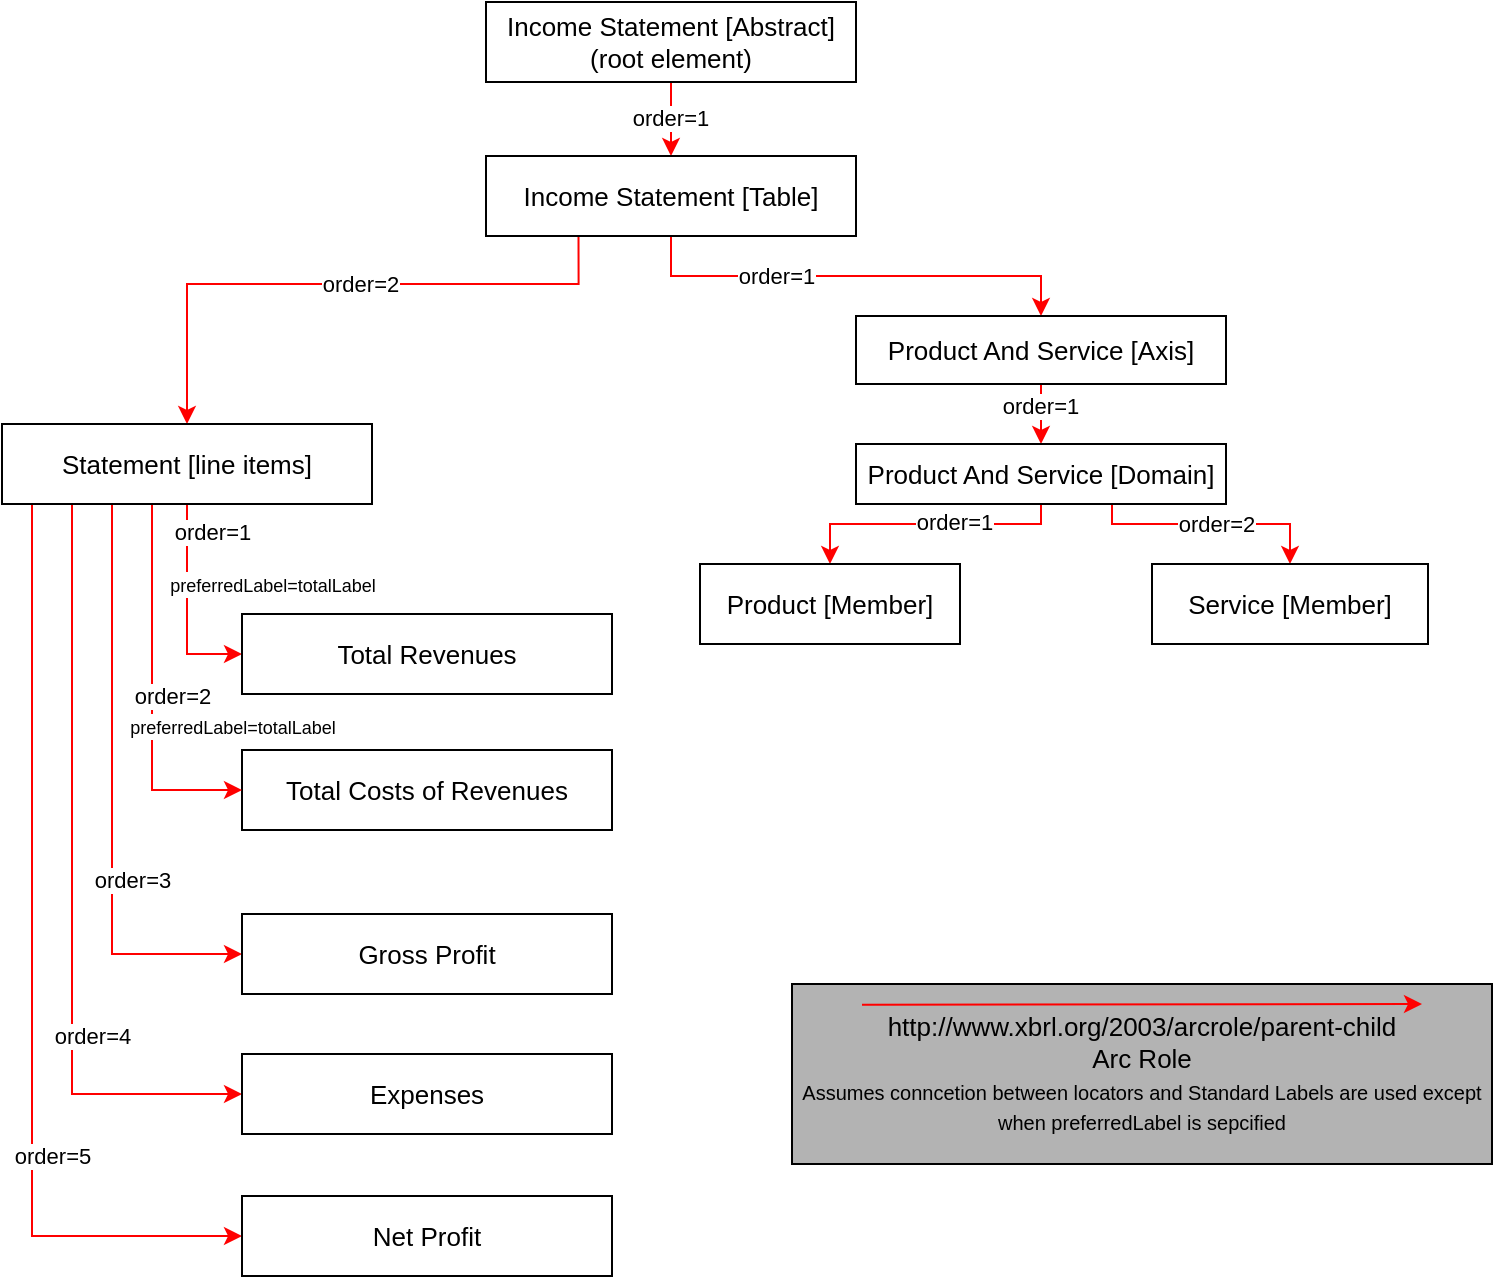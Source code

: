 <mxfile version="14.6.13" type="device"><diagram name="Page-1" id="b5b7bab2-c9e2-2cf4-8b2a-24fd1a2a6d21"><mxGraphModel dx="790" dy="534" grid="1" gridSize="10" guides="1" tooltips="1" connect="1" arrows="1" fold="1" page="1" pageScale="1" pageWidth="827" pageHeight="1169" background="#ffffff" math="0" shadow="0"><root><mxCell id="0"/><mxCell id="1" parent="0"/><mxCell id="W2qB_OJ0v1xdvu_TvLOa-52" value="" style="edgeStyle=orthogonalEdgeStyle;rounded=0;orthogonalLoop=1;jettySize=auto;html=1;fontSize=13;fontColor=#000000;strokeColor=#FF0000;jumpSize=6;" parent="1" source="W2qB_OJ0v1xdvu_TvLOa-49" target="W2qB_OJ0v1xdvu_TvLOa-51" edge="1"><mxGeometry relative="1" as="geometry"><mxPoint x="460" y="86" as="targetPoint"/><Array as="points"/></mxGeometry></mxCell><mxCell id="1tKKGEF6ZfUEtMRaNh8u-3" value="order=1" style="edgeLabel;html=1;align=center;verticalAlign=middle;resizable=0;points=[];" vertex="1" connectable="0" parent="W2qB_OJ0v1xdvu_TvLOa-52"><mxGeometry x="-0.169" y="-1" relative="1" as="geometry"><mxPoint as="offset"/></mxGeometry></mxCell><mxCell id="W2qB_OJ0v1xdvu_TvLOa-49" value="Income Statement [Abstract]&lt;br&gt;(root element)" style="rounded=0;whiteSpace=wrap;html=1;labelBackgroundColor=none;fontSize=13;" parent="1" vertex="1"><mxGeometry x="307" y="29" width="185" height="40" as="geometry"/></mxCell><mxCell id="W2qB_OJ0v1xdvu_TvLOa-64" style="edgeStyle=orthogonalEdgeStyle;rounded=0;orthogonalLoop=1;jettySize=auto;html=1;exitX=0.5;exitY=1;exitDx=0;exitDy=0;fontSize=13;fontColor=#000000;strokeColor=#FF0000;jumpSize=6;" parent="1" source="W2qB_OJ0v1xdvu_TvLOa-51" target="W2qB_OJ0v1xdvu_TvLOa-53" edge="1"><mxGeometry relative="1" as="geometry"/></mxCell><mxCell id="1tKKGEF6ZfUEtMRaNh8u-2" value="order=1" style="edgeLabel;html=1;align=center;verticalAlign=middle;resizable=0;points=[];" vertex="1" connectable="0" parent="W2qB_OJ0v1xdvu_TvLOa-64"><mxGeometry x="-0.362" relative="1" as="geometry"><mxPoint as="offset"/></mxGeometry></mxCell><mxCell id="W2qB_OJ0v1xdvu_TvLOa-67" style="edgeStyle=orthogonalEdgeStyle;rounded=0;orthogonalLoop=1;jettySize=auto;html=1;entryX=0.5;entryY=0;entryDx=0;entryDy=0;fontSize=13;fontColor=#000000;exitX=0.25;exitY=1;exitDx=0;exitDy=0;strokeColor=#FF0000;jumpSize=6;" parent="1" source="W2qB_OJ0v1xdvu_TvLOa-51" target="W2qB_OJ0v1xdvu_TvLOa-58" edge="1"><mxGeometry relative="1" as="geometry"><mxPoint x="360" y="186" as="sourcePoint"/><Array as="points"><mxPoint x="353" y="170"/><mxPoint x="158" y="170"/></Array></mxGeometry></mxCell><mxCell id="1tKKGEF6ZfUEtMRaNh8u-4" value="order=2" style="edgeLabel;html=1;align=center;verticalAlign=middle;resizable=0;points=[];" vertex="1" connectable="0" parent="W2qB_OJ0v1xdvu_TvLOa-67"><mxGeometry x="-0.075" relative="1" as="geometry"><mxPoint as="offset"/></mxGeometry></mxCell><mxCell id="W2qB_OJ0v1xdvu_TvLOa-51" value="Income Statement [Table]" style="rounded=0;whiteSpace=wrap;html=1;labelBackgroundColor=none;fontSize=13;" parent="1" vertex="1"><mxGeometry x="307" y="106" width="185" height="40" as="geometry"/></mxCell><mxCell id="W2qB_OJ0v1xdvu_TvLOa-81" style="edgeStyle=orthogonalEdgeStyle;rounded=0;orthogonalLoop=1;jettySize=auto;html=1;entryX=0.5;entryY=0;entryDx=0;entryDy=0;fontSize=13;fontColor=#000000;strokeColor=#FF0000;jumpSize=6;" parent="1" source="W2qB_OJ0v1xdvu_TvLOa-53" target="W2qB_OJ0v1xdvu_TvLOa-55" edge="1"><mxGeometry relative="1" as="geometry"><Array as="points"><mxPoint x="584" y="230"/><mxPoint x="585" y="240"/></Array></mxGeometry></mxCell><mxCell id="1tKKGEF6ZfUEtMRaNh8u-10" value="order=1" style="edgeLabel;html=1;align=center;verticalAlign=middle;resizable=0;points=[];" vertex="1" connectable="0" parent="W2qB_OJ0v1xdvu_TvLOa-81"><mxGeometry x="-0.284" y="-1" relative="1" as="geometry"><mxPoint as="offset"/></mxGeometry></mxCell><mxCell id="W2qB_OJ0v1xdvu_TvLOa-53" value="Product And Service [Axis]" style="rounded=0;whiteSpace=wrap;html=1;labelBackgroundColor=none;fontSize=13;" parent="1" vertex="1"><mxGeometry x="492" y="186" width="185" height="34" as="geometry"/></mxCell><mxCell id="W2qB_OJ0v1xdvu_TvLOa-54" value="Total Costs of Revenues" style="rounded=0;whiteSpace=wrap;html=1;labelBackgroundColor=none;fontSize=13;" parent="1" vertex="1"><mxGeometry x="185" y="403" width="185" height="40" as="geometry"/></mxCell><mxCell id="W2qB_OJ0v1xdvu_TvLOa-65" style="edgeStyle=orthogonalEdgeStyle;rounded=0;orthogonalLoop=1;jettySize=auto;html=1;exitX=0.5;exitY=1;exitDx=0;exitDy=0;fontSize=13;fontColor=#000000;entryX=0.5;entryY=0;entryDx=0;entryDy=0;strokeColor=#FF0000;jumpSize=6;" parent="1" target="W2qB_OJ0v1xdvu_TvLOa-57" edge="1"><mxGeometry relative="1" as="geometry"><mxPoint x="479" y="300" as="targetPoint"/><Array as="points"><mxPoint x="584" y="290"/><mxPoint x="479" y="290"/></Array><mxPoint x="584.5" y="270" as="sourcePoint"/></mxGeometry></mxCell><mxCell id="1tKKGEF6ZfUEtMRaNh8u-12" value="order=1" style="edgeLabel;html=1;align=center;verticalAlign=middle;resizable=0;points=[];" vertex="1" connectable="0" parent="W2qB_OJ0v1xdvu_TvLOa-65"><mxGeometry x="-0.328" y="1" relative="1" as="geometry"><mxPoint x="-15" y="-2" as="offset"/></mxGeometry></mxCell><mxCell id="W2qB_OJ0v1xdvu_TvLOa-75" style="edgeStyle=orthogonalEdgeStyle;rounded=0;orthogonalLoop=1;jettySize=auto;html=1;entryX=0.5;entryY=0;entryDx=0;entryDy=0;fontSize=13;fontColor=#000000;strokeColor=#FF0000;jumpSize=6;" parent="1" source="W2qB_OJ0v1xdvu_TvLOa-55" target="W2qB_OJ0v1xdvu_TvLOa-56" edge="1"><mxGeometry relative="1" as="geometry"><Array as="points"><mxPoint x="620" y="290"/><mxPoint x="709" y="290"/></Array></mxGeometry></mxCell><mxCell id="1tKKGEF6ZfUEtMRaNh8u-11" value="order=2" style="edgeLabel;html=1;align=center;verticalAlign=middle;resizable=0;points=[];" vertex="1" connectable="0" parent="W2qB_OJ0v1xdvu_TvLOa-75"><mxGeometry x="0.04" relative="1" as="geometry"><mxPoint as="offset"/></mxGeometry></mxCell><mxCell id="W2qB_OJ0v1xdvu_TvLOa-55" value="Product And Service [Domain]" style="rounded=0;whiteSpace=wrap;html=1;labelBackgroundColor=none;fontSize=13;" parent="1" vertex="1"><mxGeometry x="492" y="250" width="185" height="30" as="geometry"/></mxCell><mxCell id="W2qB_OJ0v1xdvu_TvLOa-56" value="Service [Member]" style="rounded=0;whiteSpace=wrap;html=1;labelBackgroundColor=none;fontSize=13;" parent="1" vertex="1"><mxGeometry x="640" y="310" width="138" height="40" as="geometry"/></mxCell><mxCell id="W2qB_OJ0v1xdvu_TvLOa-57" value="Product [Member]" style="rounded=0;whiteSpace=wrap;html=1;labelBackgroundColor=none;fontSize=13;" parent="1" vertex="1"><mxGeometry x="414" y="310" width="130" height="40" as="geometry"/></mxCell><mxCell id="W2qB_OJ0v1xdvu_TvLOa-68" style="edgeStyle=orthogonalEdgeStyle;rounded=0;orthogonalLoop=1;jettySize=auto;html=1;entryX=0;entryY=0.5;entryDx=0;entryDy=0;fontSize=13;fontColor=#000000;strokeColor=#FF0000;jumpSize=6;" parent="1" source="W2qB_OJ0v1xdvu_TvLOa-58" target="W2qB_OJ0v1xdvu_TvLOa-60" edge="1"><mxGeometry relative="1" as="geometry"/></mxCell><mxCell id="1tKKGEF6ZfUEtMRaNh8u-5" value="order=1" style="edgeLabel;html=1;align=center;verticalAlign=middle;resizable=0;points=[];" vertex="1" connectable="0" parent="W2qB_OJ0v1xdvu_TvLOa-68"><mxGeometry x="-0.73" y="-1" relative="1" as="geometry"><mxPoint x="13" as="offset"/></mxGeometry></mxCell><mxCell id="1tKKGEF6ZfUEtMRaNh8u-17" value="&lt;font style=&quot;font-size: 9px&quot;&gt;preferredLabel=totalLabel&lt;/font&gt;" style="edgeLabel;html=1;align=center;verticalAlign=middle;resizable=0;points=[];" vertex="1" connectable="0" parent="W2qB_OJ0v1xdvu_TvLOa-68"><mxGeometry x="-0.028" relative="1" as="geometry"><mxPoint x="42" y="-10" as="offset"/></mxGeometry></mxCell><mxCell id="W2qB_OJ0v1xdvu_TvLOa-72" style="edgeStyle=orthogonalEdgeStyle;rounded=0;orthogonalLoop=1;jettySize=auto;html=1;entryX=0;entryY=0.5;entryDx=0;entryDy=0;fontSize=13;fontColor=#000000;strokeColor=#FF0000;jumpSize=6;" parent="1" source="W2qB_OJ0v1xdvu_TvLOa-58" target="W2qB_OJ0v1xdvu_TvLOa-59" edge="1"><mxGeometry relative="1" as="geometry"><Array as="points"><mxPoint x="120" y="505"/></Array></mxGeometry></mxCell><mxCell id="1tKKGEF6ZfUEtMRaNh8u-7" value="order=3" style="edgeLabel;html=1;align=center;verticalAlign=middle;resizable=0;points=[];" vertex="1" connectable="0" parent="W2qB_OJ0v1xdvu_TvLOa-72"><mxGeometry x="0.298" relative="1" as="geometry"><mxPoint x="10" as="offset"/></mxGeometry></mxCell><mxCell id="W2qB_OJ0v1xdvu_TvLOa-76" style="edgeStyle=orthogonalEdgeStyle;rounded=0;orthogonalLoop=1;jettySize=auto;html=1;entryX=0;entryY=0.5;entryDx=0;entryDy=0;fontSize=13;fontColor=#000000;strokeColor=#FF0000;jumpSize=6;" parent="1" source="W2qB_OJ0v1xdvu_TvLOa-58" target="W2qB_OJ0v1xdvu_TvLOa-54" edge="1"><mxGeometry relative="1" as="geometry"><Array as="points"><mxPoint x="140" y="423"/></Array></mxGeometry></mxCell><mxCell id="1tKKGEF6ZfUEtMRaNh8u-6" value="order=2" style="edgeLabel;html=1;align=center;verticalAlign=middle;resizable=0;points=[];" vertex="1" connectable="0" parent="W2qB_OJ0v1xdvu_TvLOa-76"><mxGeometry x="0.005" relative="1" as="geometry"><mxPoint x="10" y="1" as="offset"/></mxGeometry></mxCell><mxCell id="1tKKGEF6ZfUEtMRaNh8u-18" value="&lt;span style=&quot;font-size: 9px&quot;&gt;preferredLabel=totalLabel&lt;/span&gt;" style="edgeLabel;html=1;align=center;verticalAlign=middle;resizable=0;points=[];" vertex="1" connectable="0" parent="W2qB_OJ0v1xdvu_TvLOa-76"><mxGeometry x="0.29" relative="1" as="geometry"><mxPoint x="40" y="-11" as="offset"/></mxGeometry></mxCell><mxCell id="W2qB_OJ0v1xdvu_TvLOa-77" style="edgeStyle=orthogonalEdgeStyle;rounded=0;orthogonalLoop=1;jettySize=auto;html=1;entryX=0;entryY=0.5;entryDx=0;entryDy=0;fontSize=13;fontColor=#000000;strokeColor=#FF0000;jumpSize=6;" parent="1" source="W2qB_OJ0v1xdvu_TvLOa-58" target="W2qB_OJ0v1xdvu_TvLOa-61" edge="1"><mxGeometry relative="1" as="geometry"><Array as="points"><mxPoint x="100" y="575"/></Array></mxGeometry></mxCell><mxCell id="1tKKGEF6ZfUEtMRaNh8u-8" value="order=4" style="edgeLabel;html=1;align=center;verticalAlign=middle;resizable=0;points=[];" vertex="1" connectable="0" parent="W2qB_OJ0v1xdvu_TvLOa-77"><mxGeometry x="0.381" relative="1" as="geometry"><mxPoint x="10" y="3" as="offset"/></mxGeometry></mxCell><mxCell id="W2qB_OJ0v1xdvu_TvLOa-80" style="edgeStyle=orthogonalEdgeStyle;rounded=0;orthogonalLoop=1;jettySize=auto;html=1;entryX=0;entryY=0.5;entryDx=0;entryDy=0;fontSize=13;fontColor=#000000;strokeColor=#FF0000;jumpSize=6;" parent="1" source="W2qB_OJ0v1xdvu_TvLOa-58" target="W2qB_OJ0v1xdvu_TvLOa-79" edge="1"><mxGeometry relative="1" as="geometry"><Array as="points"><mxPoint x="80" y="646"/></Array></mxGeometry></mxCell><mxCell id="1tKKGEF6ZfUEtMRaNh8u-9" value="order=5" style="edgeLabel;html=1;align=center;verticalAlign=middle;resizable=0;points=[];" vertex="1" connectable="0" parent="W2qB_OJ0v1xdvu_TvLOa-80"><mxGeometry x="0.384" y="-1" relative="1" as="geometry"><mxPoint x="11" as="offset"/></mxGeometry></mxCell><mxCell id="W2qB_OJ0v1xdvu_TvLOa-58" value="Statement [line items]" style="rounded=0;whiteSpace=wrap;html=1;labelBackgroundColor=none;fontSize=13;" parent="1" vertex="1"><mxGeometry x="65" y="240" width="185" height="40" as="geometry"/></mxCell><mxCell id="W2qB_OJ0v1xdvu_TvLOa-59" value="Gross Profit" style="rounded=0;whiteSpace=wrap;html=1;labelBackgroundColor=none;fontSize=13;" parent="1" vertex="1"><mxGeometry x="185" y="485" width="185" height="40" as="geometry"/></mxCell><mxCell id="W2qB_OJ0v1xdvu_TvLOa-60" value="Total Revenues" style="rounded=0;whiteSpace=wrap;html=1;labelBackgroundColor=none;fontSize=13;" parent="1" vertex="1"><mxGeometry x="185" y="335" width="185" height="40" as="geometry"/></mxCell><mxCell id="W2qB_OJ0v1xdvu_TvLOa-61" value="Expenses" style="rounded=0;whiteSpace=wrap;html=1;labelBackgroundColor=none;fontSize=13;" parent="1" vertex="1"><mxGeometry x="185" y="555" width="185" height="40" as="geometry"/></mxCell><mxCell id="W2qB_OJ0v1xdvu_TvLOa-79" value="Net Profit" style="rounded=0;whiteSpace=wrap;html=1;labelBackgroundColor=none;fontSize=13;" parent="1" vertex="1"><mxGeometry x="185" y="626" width="185" height="40" as="geometry"/></mxCell><mxCell id="W2qB_OJ0v1xdvu_TvLOa-85" value="" style="group" parent="1" vertex="1" connectable="0"><mxGeometry x="490" y="520" width="320" height="90" as="geometry"/></mxCell><mxCell id="W2qB_OJ0v1xdvu_TvLOa-82" value="http://www.xbrl.org/2003/arcrole/parent-child&lt;br&gt;Arc Role&lt;br&gt;&lt;font style=&quot;font-size: 10px&quot;&gt;Assumes conncetion between locators and Standard Labels are used except when preferredLabel is sepcified&lt;/font&gt;" style="rounded=0;whiteSpace=wrap;html=1;labelBackgroundColor=#B3B3B3;fontSize=13;fontColor=#000000;fillColor=#B3B3B3;" parent="W2qB_OJ0v1xdvu_TvLOa-85" vertex="1"><mxGeometry x="-30" width="350" height="90" as="geometry"/></mxCell><mxCell id="W2qB_OJ0v1xdvu_TvLOa-84" value="" style="endArrow=classic;html=1;fontSize=13;fontColor=#000000;strokeColor=#FF0000;horizontal=1;endSize=6;startSize=6;" parent="W2qB_OJ0v1xdvu_TvLOa-85" edge="1"><mxGeometry width="50" height="50" relative="1" as="geometry"><mxPoint x="5" y="10.41" as="sourcePoint"/><mxPoint x="285" y="10" as="targetPoint"/></mxGeometry></mxCell></root></mxGraphModel></diagram></mxfile>